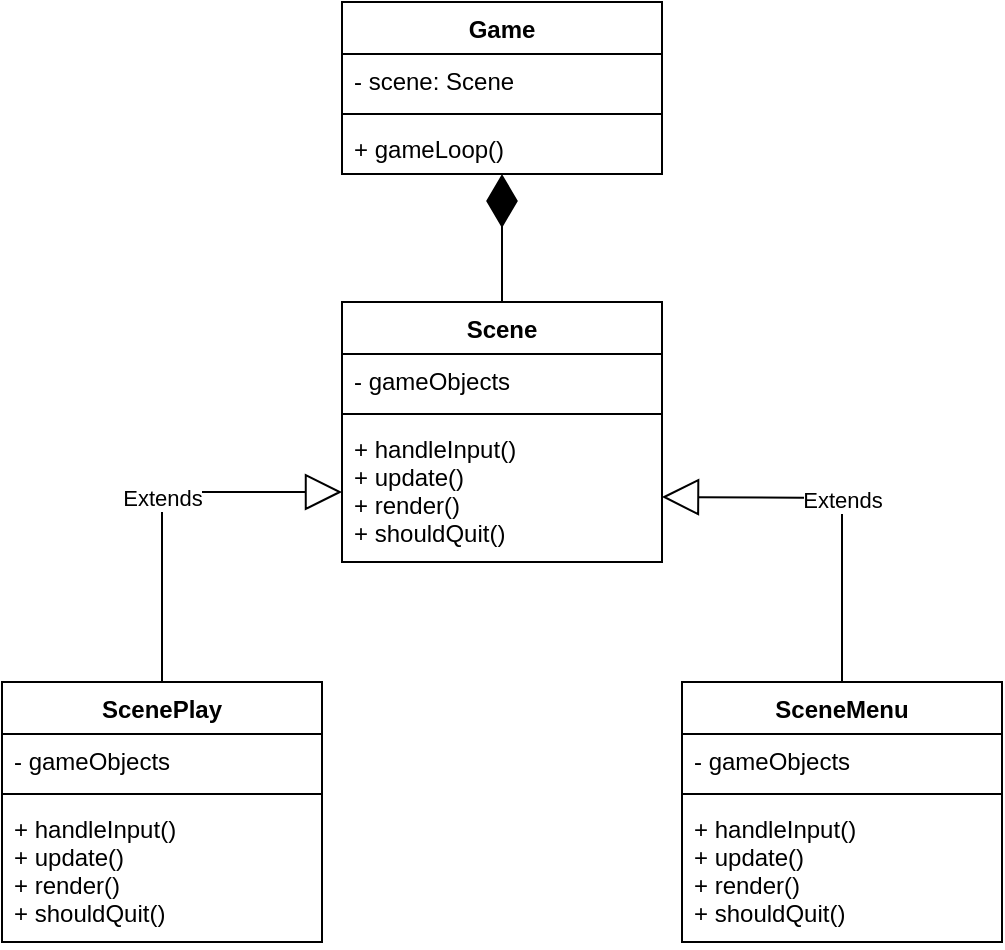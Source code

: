 <mxfile version="20.2.8" type="device"><diagram id="bFp_lSu3FXorda73N6NO" name="Page-1"><mxGraphModel dx="1368" dy="793" grid="1" gridSize="10" guides="1" tooltips="1" connect="1" arrows="1" fold="1" page="1" pageScale="1" pageWidth="850" pageHeight="1100" math="0" shadow="0"><root><mxCell id="0"/><mxCell id="1" parent="0"/><mxCell id="NzvwBgd3l2CiHTV_VXQQ-1" value="Game" style="swimlane;fontStyle=1;align=center;verticalAlign=top;childLayout=stackLayout;horizontal=1;startSize=26;horizontalStack=0;resizeParent=1;resizeParentMax=0;resizeLast=0;collapsible=1;marginBottom=0;" vertex="1" parent="1"><mxGeometry x="320" y="210" width="160" height="86" as="geometry"/></mxCell><mxCell id="NzvwBgd3l2CiHTV_VXQQ-2" value="- scene: Scene" style="text;strokeColor=none;fillColor=none;align=left;verticalAlign=top;spacingLeft=4;spacingRight=4;overflow=hidden;rotatable=0;points=[[0,0.5],[1,0.5]];portConstraint=eastwest;" vertex="1" parent="NzvwBgd3l2CiHTV_VXQQ-1"><mxGeometry y="26" width="160" height="26" as="geometry"/></mxCell><mxCell id="NzvwBgd3l2CiHTV_VXQQ-3" value="" style="line;strokeWidth=1;fillColor=none;align=left;verticalAlign=middle;spacingTop=-1;spacingLeft=3;spacingRight=3;rotatable=0;labelPosition=right;points=[];portConstraint=eastwest;strokeColor=inherit;" vertex="1" parent="NzvwBgd3l2CiHTV_VXQQ-1"><mxGeometry y="52" width="160" height="8" as="geometry"/></mxCell><mxCell id="NzvwBgd3l2CiHTV_VXQQ-4" value="+ gameLoop()" style="text;strokeColor=none;fillColor=none;align=left;verticalAlign=top;spacingLeft=4;spacingRight=4;overflow=hidden;rotatable=0;points=[[0,0.5],[1,0.5]];portConstraint=eastwest;" vertex="1" parent="NzvwBgd3l2CiHTV_VXQQ-1"><mxGeometry y="60" width="160" height="26" as="geometry"/></mxCell><mxCell id="NzvwBgd3l2CiHTV_VXQQ-5" value="Scene" style="swimlane;fontStyle=1;align=center;verticalAlign=top;childLayout=stackLayout;horizontal=1;startSize=26;horizontalStack=0;resizeParent=1;resizeParentMax=0;resizeLast=0;collapsible=1;marginBottom=0;" vertex="1" parent="1"><mxGeometry x="320" y="360" width="160" height="130" as="geometry"/></mxCell><mxCell id="NzvwBgd3l2CiHTV_VXQQ-6" value="- gameObjects" style="text;strokeColor=none;fillColor=none;align=left;verticalAlign=top;spacingLeft=4;spacingRight=4;overflow=hidden;rotatable=0;points=[[0,0.5],[1,0.5]];portConstraint=eastwest;" vertex="1" parent="NzvwBgd3l2CiHTV_VXQQ-5"><mxGeometry y="26" width="160" height="26" as="geometry"/></mxCell><mxCell id="NzvwBgd3l2CiHTV_VXQQ-7" value="" style="line;strokeWidth=1;fillColor=none;align=left;verticalAlign=middle;spacingTop=-1;spacingLeft=3;spacingRight=3;rotatable=0;labelPosition=right;points=[];portConstraint=eastwest;strokeColor=inherit;" vertex="1" parent="NzvwBgd3l2CiHTV_VXQQ-5"><mxGeometry y="52" width="160" height="8" as="geometry"/></mxCell><mxCell id="NzvwBgd3l2CiHTV_VXQQ-8" value="+ handleInput()&#xA;+ update()&#xA;+ render()&#xA;+ shouldQuit()&#xA;" style="text;strokeColor=none;fillColor=none;align=left;verticalAlign=top;spacingLeft=4;spacingRight=4;overflow=hidden;rotatable=0;points=[[0,0.5],[1,0.5]];portConstraint=eastwest;" vertex="1" parent="NzvwBgd3l2CiHTV_VXQQ-5"><mxGeometry y="60" width="160" height="70" as="geometry"/></mxCell><mxCell id="NzvwBgd3l2CiHTV_VXQQ-13" value="SceneMenu" style="swimlane;fontStyle=1;align=center;verticalAlign=top;childLayout=stackLayout;horizontal=1;startSize=26;horizontalStack=0;resizeParent=1;resizeParentMax=0;resizeLast=0;collapsible=1;marginBottom=0;" vertex="1" parent="1"><mxGeometry x="490" y="550" width="160" height="130" as="geometry"/></mxCell><mxCell id="NzvwBgd3l2CiHTV_VXQQ-14" value="- gameObjects" style="text;strokeColor=none;fillColor=none;align=left;verticalAlign=top;spacingLeft=4;spacingRight=4;overflow=hidden;rotatable=0;points=[[0,0.5],[1,0.5]];portConstraint=eastwest;" vertex="1" parent="NzvwBgd3l2CiHTV_VXQQ-13"><mxGeometry y="26" width="160" height="26" as="geometry"/></mxCell><mxCell id="NzvwBgd3l2CiHTV_VXQQ-15" value="" style="line;strokeWidth=1;fillColor=none;align=left;verticalAlign=middle;spacingTop=-1;spacingLeft=3;spacingRight=3;rotatable=0;labelPosition=right;points=[];portConstraint=eastwest;strokeColor=inherit;" vertex="1" parent="NzvwBgd3l2CiHTV_VXQQ-13"><mxGeometry y="52" width="160" height="8" as="geometry"/></mxCell><mxCell id="NzvwBgd3l2CiHTV_VXQQ-16" value="+ handleInput()&#xA;+ update()&#xA;+ render()&#xA;+ shouldQuit()&#xA;" style="text;strokeColor=none;fillColor=none;align=left;verticalAlign=top;spacingLeft=4;spacingRight=4;overflow=hidden;rotatable=0;points=[[0,0.5],[1,0.5]];portConstraint=eastwest;" vertex="1" parent="NzvwBgd3l2CiHTV_VXQQ-13"><mxGeometry y="60" width="160" height="70" as="geometry"/></mxCell><mxCell id="NzvwBgd3l2CiHTV_VXQQ-17" value="ScenePlay" style="swimlane;fontStyle=1;align=center;verticalAlign=top;childLayout=stackLayout;horizontal=1;startSize=26;horizontalStack=0;resizeParent=1;resizeParentMax=0;resizeLast=0;collapsible=1;marginBottom=0;" vertex="1" parent="1"><mxGeometry x="150" y="550" width="160" height="130" as="geometry"/></mxCell><mxCell id="NzvwBgd3l2CiHTV_VXQQ-18" value="- gameObjects" style="text;strokeColor=none;fillColor=none;align=left;verticalAlign=top;spacingLeft=4;spacingRight=4;overflow=hidden;rotatable=0;points=[[0,0.5],[1,0.5]];portConstraint=eastwest;" vertex="1" parent="NzvwBgd3l2CiHTV_VXQQ-17"><mxGeometry y="26" width="160" height="26" as="geometry"/></mxCell><mxCell id="NzvwBgd3l2CiHTV_VXQQ-19" value="" style="line;strokeWidth=1;fillColor=none;align=left;verticalAlign=middle;spacingTop=-1;spacingLeft=3;spacingRight=3;rotatable=0;labelPosition=right;points=[];portConstraint=eastwest;strokeColor=inherit;" vertex="1" parent="NzvwBgd3l2CiHTV_VXQQ-17"><mxGeometry y="52" width="160" height="8" as="geometry"/></mxCell><mxCell id="NzvwBgd3l2CiHTV_VXQQ-20" value="+ handleInput()&#xA;+ update()&#xA;+ render()&#xA;+ shouldQuit()&#xA;" style="text;strokeColor=none;fillColor=none;align=left;verticalAlign=top;spacingLeft=4;spacingRight=4;overflow=hidden;rotatable=0;points=[[0,0.5],[1,0.5]];portConstraint=eastwest;" vertex="1" parent="NzvwBgd3l2CiHTV_VXQQ-17"><mxGeometry y="60" width="160" height="70" as="geometry"/></mxCell><mxCell id="NzvwBgd3l2CiHTV_VXQQ-21" value="Extends" style="endArrow=block;endSize=16;endFill=0;html=1;rounded=0;exitX=0.5;exitY=0;exitDx=0;exitDy=0;entryX=1;entryY=0.75;entryDx=0;entryDy=0;" edge="1" parent="1" source="NzvwBgd3l2CiHTV_VXQQ-13" target="NzvwBgd3l2CiHTV_VXQQ-5"><mxGeometry width="160" relative="1" as="geometry"><mxPoint x="530" y="430" as="sourcePoint"/><mxPoint x="690" y="430" as="targetPoint"/><Array as="points"><mxPoint x="570" y="458"/></Array></mxGeometry></mxCell><mxCell id="NzvwBgd3l2CiHTV_VXQQ-22" value="Extends" style="endArrow=block;endSize=16;endFill=0;html=1;rounded=0;exitX=0.5;exitY=0;exitDx=0;exitDy=0;entryX=0;entryY=0.5;entryDx=0;entryDy=0;" edge="1" parent="1" source="NzvwBgd3l2CiHTV_VXQQ-17" target="NzvwBgd3l2CiHTV_VXQQ-8"><mxGeometry width="160" relative="1" as="geometry"><mxPoint x="540" y="440" as="sourcePoint"/><mxPoint x="700" y="440" as="targetPoint"/><Array as="points"><mxPoint x="230" y="455"/></Array></mxGeometry></mxCell><mxCell id="NzvwBgd3l2CiHTV_VXQQ-24" value="" style="endArrow=diamondThin;endFill=1;endSize=24;html=1;rounded=0;" edge="1" parent="1" source="NzvwBgd3l2CiHTV_VXQQ-5" target="NzvwBgd3l2CiHTV_VXQQ-1"><mxGeometry width="160" relative="1" as="geometry"><mxPoint x="500" y="310" as="sourcePoint"/><mxPoint x="660" y="310" as="targetPoint"/></mxGeometry></mxCell></root></mxGraphModel></diagram></mxfile>